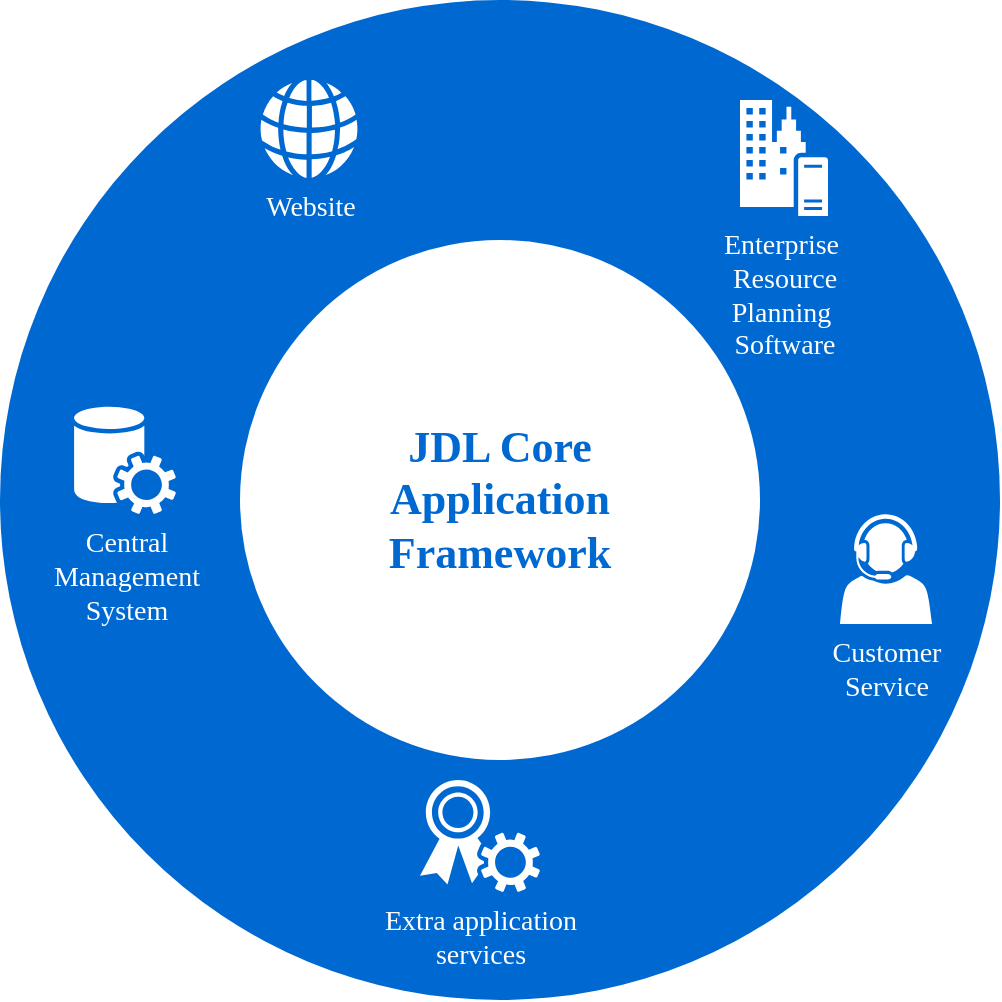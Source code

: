 <mxfile version="13.0.3" type="device" pages="9"><diagram name="Core Framework" id="3e8102d1-ef87-2e61-34e1-82d9a586fe2e"><mxGraphModel dx="1106" dy="830" grid="1" gridSize="10" guides="1" tooltips="1" connect="1" arrows="1" fold="1" page="1" pageScale="1" pageWidth="1100" pageHeight="850" background="#ffffff" math="0" shadow="0"><root><mxCell id="0"/><mxCell id="1" parent="0"/><mxCell id="70666756c84bb93c-1" value="" style="ellipse;whiteSpace=wrap;html=1;rounded=0;shadow=0;comic=0;strokeWidth=1;fontFamily=Verdana;fontSize=14;strokeColor=none;fillColor=#0069D1;" parent="1" vertex="1"><mxGeometry x="280" y="110" width="500" height="500" as="geometry"/></mxCell><mxCell id="70666756c84bb93c-2" value="JDL Core &lt;br&gt;Application&lt;br&gt;Framework" style="ellipse;whiteSpace=wrap;html=1;rounded=0;shadow=0;comic=0;strokeWidth=1;fontFamily=Verdana;fontSize=22;strokeColor=none;fillColor=#ffffff;fontColor=#0069D1;fontStyle=1" parent="1" vertex="1"><mxGeometry x="400" y="230" width="260" height="260" as="geometry"/></mxCell><mxCell id="70666756c84bb93c-6" value="Customer&lt;div&gt;Service&lt;/div&gt;" style="shadow=0;dashed=0;html=1;strokeColor=none;fillColor=#ffffff;labelPosition=center;verticalLabelPosition=bottom;verticalAlign=top;shape=mxgraph.office.users.call_center_agent;rounded=0;comic=0;fontFamily=Verdana;fontSize=14;fontColor=#FFFFFF;" parent="1" vertex="1"><mxGeometry x="700" y="367" width="46" height="55" as="geometry"/></mxCell><mxCell id="70666756c84bb93c-8" value="Central&lt;div&gt;Management&lt;/div&gt;&lt;div&gt;System&lt;/div&gt;" style="shadow=0;dashed=0;html=1;strokeColor=none;fillColor=#ffffff;labelPosition=center;verticalLabelPosition=bottom;verticalAlign=top;shape=mxgraph.office.services.central_management_service;rounded=0;comic=0;fontFamily=Verdana;fontSize=14;fontColor=#FFFFFF;" parent="1" vertex="1"><mxGeometry x="317" y="313" width="51" height="54" as="geometry"/></mxCell><mxCell id="70666756c84bb93c-9" value="Enterprise&amp;nbsp;&lt;br&gt;Resource&lt;br&gt;Planning&amp;nbsp;&lt;br&gt;Software" style="shadow=0;dashed=0;html=1;strokeColor=none;fillColor=#ffffff;labelPosition=center;verticalLabelPosition=bottom;verticalAlign=top;shape=mxgraph.office.servers.on_premises_server;rounded=0;comic=0;fontFamily=Verdana;fontSize=14;fontColor=#FFFFFF;" parent="1" vertex="1"><mxGeometry x="650" y="160" width="44" height="58" as="geometry"/></mxCell><mxCell id="70666756c84bb93c-10" value="Extra application &lt;br&gt;services" style="shadow=0;dashed=0;html=1;strokeColor=none;fillColor=#ffffff;labelPosition=center;verticalLabelPosition=bottom;verticalAlign=top;shape=mxgraph.office.security.token_service;rounded=0;comic=0;fontFamily=Verdana;fontSize=14;fontColor=#FFFFFF;" parent="1" vertex="1"><mxGeometry x="490" y="500" width="60" height="56" as="geometry"/></mxCell><mxCell id="70666756c84bb93c-12" value="Website" style="shadow=0;dashed=0;html=1;strokeColor=none;fillColor=#ffffff;labelPosition=center;verticalLabelPosition=bottom;verticalAlign=top;shape=mxgraph.office.concepts.globe_internet;rounded=0;comic=0;fontFamily=Verdana;fontSize=14;fontColor=#FFFFFF;" parent="1" vertex="1"><mxGeometry x="410" y="150" width="49" height="49" as="geometry"/></mxCell></root></mxGraphModel></diagram><diagram id="QXmUUK856OlJBIuCFA4h" name="Customer Service"><mxGraphModel dx="1106" dy="830" grid="1" gridSize="10" guides="1" tooltips="1" connect="1" arrows="1" fold="1" page="1" pageScale="1" pageWidth="1169" pageHeight="827" math="0" shadow="0"><root><mxCell id="ISzM2BH7DGV_M75i9h16-0"/><mxCell id="ISzM2BH7DGV_M75i9h16-1" parent="ISzM2BH7DGV_M75i9h16-0"/><mxCell id="h3qUGuZpGMM0A9RejYo2-3" style="edgeStyle=orthogonalEdgeStyle;rounded=0;orthogonalLoop=1;jettySize=auto;html=1;fontSize=17;" parent="ISzM2BH7DGV_M75i9h16-1" source="h3qUGuZpGMM0A9RejYo2-0" target="h3qUGuZpGMM0A9RejYo2-1" edge="1"><mxGeometry relative="1" as="geometry"/></mxCell><mxCell id="h3qUGuZpGMM0A9RejYo2-0" value="&lt;font style=&quot;font-size: 24px&quot; face=&quot;Comic Sans MS&quot;&gt;Customer Service&lt;/font&gt;" style="rounded=1;whiteSpace=wrap;html=1;fillColor=#fff2cc;strokeColor=#d6b656;" parent="ISzM2BH7DGV_M75i9h16-1" vertex="1"><mxGeometry x="260" y="140" width="460" height="60" as="geometry"/></mxCell><mxCell id="h3qUGuZpGMM0A9RejYo2-1" value="" style="html=1;verticalLabelPosition=bottom;align=center;labelBackgroundColor=#ffffff;verticalAlign=top;strokeWidth=2;strokeColor=#82b366;shadow=0;dashed=0;shape=mxgraph.ios7.icons.messages;fillColor=#d5e8d4;" parent="ISzM2BH7DGV_M75i9h16-1" vertex="1"><mxGeometry x="370" y="260" width="240" height="200" as="geometry"/></mxCell><mxCell id="h3qUGuZpGMM0A9RejYo2-2" value="tawk.to &lt;span style=&quot;font-weight: normal; font-size: 21px;&quot;&gt;Integration&lt;/span&gt;" style="text;html=1;strokeColor=none;fillColor=none;align=center;verticalAlign=middle;whiteSpace=wrap;rounded=0;fontSize=21;fontFamily=Courier New;fontStyle=1" parent="ISzM2BH7DGV_M75i9h16-1" vertex="1"><mxGeometry x="440" y="320" width="160" height="110" as="geometry"/></mxCell></root></mxGraphModel></diagram><diagram name="ERP Overview" id="CMbodWqX-8mj9HC631Kf"><mxGraphModel dx="2275" dy="830" grid="1" gridSize="10" guides="1" tooltips="1" connect="1" arrows="1" fold="1" page="1" pageScale="1" pageWidth="1169" pageHeight="827" math="0" shadow="0"><root><mxCell id="_u9iTnnLrMfDpWmEuXKl-0"/><mxCell id="_u9iTnnLrMfDpWmEuXKl-1" parent="_u9iTnnLrMfDpWmEuXKl-0"/><mxCell id="1FELryFemgNfBFQuhgdy-0" value="Accounting &amp;amp; Financial Management" style="ellipse;whiteSpace=wrap;html=1;aspect=fixed;fillColor=#eeeeee;fontFamily=Courier New;fontSize=26;strokeColor=#36393d;fontStyle=1" parent="_u9iTnnLrMfDpWmEuXKl-1" vertex="1"><mxGeometry x="-830" y="380" width="220" height="220" as="geometry"/></mxCell><mxCell id="1FELryFemgNfBFQuhgdy-1" value="Human Resources" style="ellipse;whiteSpace=wrap;html=1;aspect=fixed;fillColor=#cce5ff;fontFamily=Courier New;fontSize=26;strokeColor=#36393d;fontStyle=1" parent="_u9iTnnLrMfDpWmEuXKl-1" vertex="1"><mxGeometry x="-140" y="365" width="220" height="220" as="geometry"/></mxCell><mxCell id="1FELryFemgNfBFQuhgdy-2" value="Service Order Management" style="ellipse;whiteSpace=wrap;html=1;aspect=fixed;fillColor=#f8cecc;fontFamily=Courier New;fontSize=26;strokeColor=#b85450;fontStyle=1" parent="_u9iTnnLrMfDpWmEuXKl-1" vertex="1"><mxGeometry x="530" y="350" width="220" height="220" as="geometry"/></mxCell><mxCell id="1FELryFemgNfBFQuhgdy-3" value="Customer Relational Management" style="ellipse;whiteSpace=wrap;html=1;aspect=fixed;fillColor=#ffcc99;fontFamily=Courier New;fontSize=26;fontStyle=1;strokeColor=#36393d;" parent="_u9iTnnLrMfDpWmEuXKl-1" vertex="1"><mxGeometry x="-500" y="370" width="220" height="220" as="geometry"/></mxCell><mxCell id="1FELryFemgNfBFQuhgdy-4" value="WareHousing,&lt;br&gt;Storage and Export" style="ellipse;whiteSpace=wrap;html=1;aspect=fixed;fillColor=#e1d5e7;fontFamily=Courier New;fontSize=26;strokeColor=#9673a6;fontStyle=1" parent="_u9iTnnLrMfDpWmEuXKl-1" vertex="1"><mxGeometry x="860" y="350" width="220" height="220" as="geometry"/></mxCell><mxCell id="1FELryFemgNfBFQuhgdy-5" value="Project Management" style="ellipse;whiteSpace=wrap;html=1;aspect=fixed;fillColor=#cdeb8b;fontFamily=Courier New;fontSize=26;strokeColor=#36393d;fontStyle=1" parent="_u9iTnnLrMfDpWmEuXKl-1" vertex="1"><mxGeometry x="200" y="365" width="220" height="220" as="geometry"/></mxCell><mxCell id="1FELryFemgNfBFQuhgdy-8" value="" style="group" parent="_u9iTnnLrMfDpWmEuXKl-1" vertex="1" connectable="0"><mxGeometry x="-110" y="50" width="530" height="180" as="geometry"/></mxCell><mxCell id="_u9iTnnLrMfDpWmEuXKl-3" value="" style="rounded=1;whiteSpace=wrap;html=1;fillColor=#007FFF;strokeColor=#001DBC;fontColor=#ffffff;" parent="1FELryFemgNfBFQuhgdy-8" vertex="1"><mxGeometry width="530" height="180" as="geometry"/></mxCell><mxCell id="vxBJR4e0n5J8sUUhd7Lx-0" value="ERP" style="shadow=0;dashed=0;html=1;strokeColor=none;fillColor=#ffffff;labelPosition=center;verticalLabelPosition=bottom;verticalAlign=top;shape=mxgraph.office.servers.on_premises_server;rounded=0;comic=0;fontFamily=Verdana;fontSize=39;fontColor=#FFFFFF;" parent="1FELryFemgNfBFQuhgdy-8" vertex="1"><mxGeometry x="220" y="20" width="90" height="78" as="geometry"/></mxCell><mxCell id="1FELryFemgNfBFQuhgdy-13" style="edgeStyle=orthogonalEdgeStyle;rounded=0;orthogonalLoop=1;jettySize=auto;html=1;fontFamily=Courier New;fontSize=26;" parent="_u9iTnnLrMfDpWmEuXKl-1" source="_u9iTnnLrMfDpWmEuXKl-3" target="1FELryFemgNfBFQuhgdy-0" edge="1"><mxGeometry relative="1" as="geometry"/></mxCell><mxCell id="1FELryFemgNfBFQuhgdy-14" style="edgeStyle=orthogonalEdgeStyle;rounded=0;orthogonalLoop=1;jettySize=auto;html=1;exitX=0;exitY=0.75;exitDx=0;exitDy=0;fontFamily=Courier New;fontSize=26;" parent="_u9iTnnLrMfDpWmEuXKl-1" source="_u9iTnnLrMfDpWmEuXKl-3" target="1FELryFemgNfBFQuhgdy-3" edge="1"><mxGeometry relative="1" as="geometry"/></mxCell><mxCell id="1FELryFemgNfBFQuhgdy-15" style="edgeStyle=orthogonalEdgeStyle;rounded=0;orthogonalLoop=1;jettySize=auto;html=1;exitX=0.25;exitY=1;exitDx=0;exitDy=0;fontFamily=Courier New;fontSize=26;" parent="_u9iTnnLrMfDpWmEuXKl-1" source="_u9iTnnLrMfDpWmEuXKl-3" target="1FELryFemgNfBFQuhgdy-1" edge="1"><mxGeometry relative="1" as="geometry"/></mxCell><mxCell id="1FELryFemgNfBFQuhgdy-16" style="edgeStyle=orthogonalEdgeStyle;rounded=0;orthogonalLoop=1;jettySize=auto;html=1;exitX=0.75;exitY=1;exitDx=0;exitDy=0;fontFamily=Courier New;fontSize=26;" parent="_u9iTnnLrMfDpWmEuXKl-1" source="_u9iTnnLrMfDpWmEuXKl-3" target="1FELryFemgNfBFQuhgdy-5" edge="1"><mxGeometry relative="1" as="geometry"/></mxCell><mxCell id="1FELryFemgNfBFQuhgdy-17" style="edgeStyle=orthogonalEdgeStyle;rounded=0;orthogonalLoop=1;jettySize=auto;html=1;exitX=1;exitY=0.75;exitDx=0;exitDy=0;fontFamily=Courier New;fontSize=26;" parent="_u9iTnnLrMfDpWmEuXKl-1" source="_u9iTnnLrMfDpWmEuXKl-3" target="1FELryFemgNfBFQuhgdy-2" edge="1"><mxGeometry relative="1" as="geometry"/></mxCell><mxCell id="1FELryFemgNfBFQuhgdy-18" style="edgeStyle=orthogonalEdgeStyle;rounded=0;orthogonalLoop=1;jettySize=auto;html=1;fontFamily=Courier New;fontSize=26;" parent="_u9iTnnLrMfDpWmEuXKl-1" source="_u9iTnnLrMfDpWmEuXKl-3" target="1FELryFemgNfBFQuhgdy-4" edge="1"><mxGeometry relative="1" as="geometry"/></mxCell></root></mxGraphModel></diagram><diagram id="Awl871oSdKdqJD_tlMZn" name="accounting"><mxGraphModel dx="1106" dy="830" grid="1" gridSize="10" guides="1" tooltips="1" connect="1" arrows="1" fold="1" page="1" pageScale="1" pageWidth="1169" pageHeight="827" math="0" shadow="0"><root><mxCell id="RDALgGhvoA9HIHS4bkRL-0"/><mxCell id="RDALgGhvoA9HIHS4bkRL-1" parent="RDALgGhvoA9HIHS4bkRL-0"/><mxCell id="RDALgGhvoA9HIHS4bkRL-2" value="ACCOUNTING &amp;amp; FINANCIAL MANAGEMENT" style="rounded=1;whiteSpace=wrap;html=1;fillColor=#f5f5f5;fontFamily=Courier New;fontSize=26;strokeColor=#666666;fontColor=#333333;fontStyle=1" parent="RDALgGhvoA9HIHS4bkRL-1" vertex="1"><mxGeometry x="200" y="120" width="560" height="70" as="geometry"/></mxCell><mxCell id="RDALgGhvoA9HIHS4bkRL-3" value="&lt;font face=&quot;Lucida Console&quot; style=&quot;font-size: 19px&quot;&gt;1.&amp;nbsp; &amp;nbsp;General Ledger&lt;br style=&quot;font-size: 19px&quot;&gt;2.&amp;nbsp; &amp;nbsp;Payments&lt;br style=&quot;font-size: 19px&quot;&gt;3.&amp;nbsp; &amp;nbsp;Receipts&lt;br style=&quot;font-size: 19px&quot;&gt;4.&amp;nbsp; &amp;nbsp;Accounts Payable&lt;br style=&quot;font-size: 19px&quot;&gt;5.&amp;nbsp; &amp;nbsp;Accounts Receivable&lt;br style=&quot;font-size: 19px&quot;&gt;6.&amp;nbsp; &amp;nbsp;General Journal&lt;br style=&quot;font-size: 19px&quot;&gt;7.&amp;nbsp; &amp;nbsp;Financial Reports&lt;br style=&quot;font-size: 19px&quot;&gt;8.&amp;nbsp; &amp;nbsp;Budget&lt;br style=&quot;font-size: 19px&quot;&gt;9.&amp;nbsp; &amp;nbsp;Fixed Assets&lt;br style=&quot;font-size: 19px&quot;&gt;10. Inventory&lt;br&gt;11. Currency Conversion&lt;br style=&quot;font-size: 19px&quot;&gt;&lt;/font&gt;" style="rounded=1;whiteSpace=wrap;html=1;fontFamily=Courier New;fontSize=19;align=left;spacingLeft=17;" parent="RDALgGhvoA9HIHS4bkRL-1" vertex="1"><mxGeometry x="200" y="200" width="560" height="280" as="geometry"/></mxCell></root></mxGraphModel></diagram><diagram name="CRM" id="HmwxxMCGyrQghPYe8L5J"><mxGraphModel dx="1106" dy="830" grid="1" gridSize="10" guides="1" tooltips="1" connect="1" arrows="1" fold="1" page="1" pageScale="1" pageWidth="1169" pageHeight="827" math="0" shadow="0"><root><mxCell id="8OiqsFKeFZDMICAf07Zl-0"/><mxCell id="8OiqsFKeFZDMICAf07Zl-1" parent="8OiqsFKeFZDMICAf07Zl-0"/><mxCell id="8OiqsFKeFZDMICAf07Zl-2" value="CUSTOMER RELATIONAL MANAGEMENT" style="rounded=1;whiteSpace=wrap;html=1;fillColor=#ffe6cc;fontFamily=Courier New;fontSize=26;strokeColor=#d79b00;fontStyle=1" parent="8OiqsFKeFZDMICAf07Zl-1" vertex="1"><mxGeometry x="200" y="120" width="560" height="70" as="geometry"/></mxCell><mxCell id="8OiqsFKeFZDMICAf07Zl-3" value="&lt;font face=&quot;Lucida Console&quot; style=&quot;font-size: 19px&quot;&gt;1.&amp;nbsp; &amp;nbsp;Contacts&lt;br&gt;2.&amp;nbsp; &amp;nbsp;Campaigns (Targeted Ads)&lt;br&gt;3.&amp;nbsp; &amp;nbsp;Sales forecasting&lt;br style=&quot;font-size: 19px&quot;&gt;&lt;/font&gt;" style="rounded=1;whiteSpace=wrap;html=1;fontFamily=Courier New;fontSize=19;align=left;spacingLeft=17;" parent="8OiqsFKeFZDMICAf07Zl-1" vertex="1"><mxGeometry x="200" y="200" width="560" height="120" as="geometry"/></mxCell></root></mxGraphModel></diagram><diagram name="Human Resources" id="hduqRlvsAr4P8hU2LneD"><mxGraphModel dx="1106" dy="830" grid="1" gridSize="10" guides="1" tooltips="1" connect="1" arrows="1" fold="1" page="1" pageScale="1" pageWidth="1169" pageHeight="827" math="0" shadow="0"><root><mxCell id="9FfsOJHNlOVAnJ8O9xii-0"/><mxCell id="9FfsOJHNlOVAnJ8O9xii-1" parent="9FfsOJHNlOVAnJ8O9xii-0"/><mxCell id="9FfsOJHNlOVAnJ8O9xii-2" value="Human Resources" style="rounded=1;whiteSpace=wrap;html=1;fillColor=#dae8fc;fontFamily=Courier New;fontSize=26;strokeColor=#6c8ebf;fontStyle=1" parent="9FfsOJHNlOVAnJ8O9xii-1" vertex="1"><mxGeometry x="200" y="120" width="560" height="70" as="geometry"/></mxCell><mxCell id="9FfsOJHNlOVAnJ8O9xii-3" value="&lt;font face=&quot;Lucida Console&quot; style=&quot;font-size: 19px&quot;&gt;1.&amp;nbsp; &amp;nbsp;Recruitment&lt;br&gt;2.&amp;nbsp; &amp;nbsp;Training and Career Development&lt;br&gt;3.&amp;nbsp; &amp;nbsp;Payroll&lt;br&gt;4.&amp;nbsp; &amp;nbsp;Employees PTO and bonus allocation&lt;br style=&quot;font-size: 19px&quot;&gt;&lt;/font&gt;" style="rounded=1;whiteSpace=wrap;html=1;fontFamily=Courier New;fontSize=19;align=left;spacingLeft=17;" parent="9FfsOJHNlOVAnJ8O9xii-1" vertex="1"><mxGeometry x="200" y="200" width="560" height="120" as="geometry"/></mxCell></root></mxGraphModel></diagram><diagram name="Project Management" id="Mo1JW1spfldrDa3I5Eks"><mxGraphModel dx="1106" dy="830" grid="1" gridSize="10" guides="1" tooltips="1" connect="1" arrows="1" fold="1" page="1" pageScale="1" pageWidth="1169" pageHeight="827" math="0" shadow="0"><root><mxCell id="KUm5FJGWJVO9Kbc4Y6o--0"/><mxCell id="KUm5FJGWJVO9Kbc4Y6o--1" parent="KUm5FJGWJVO9Kbc4Y6o--0"/><mxCell id="KUm5FJGWJVO9Kbc4Y6o--2" value="Project Management" style="rounded=1;whiteSpace=wrap;html=1;fillColor=#d5e8d4;fontFamily=Courier New;fontSize=26;strokeColor=#82b366;fontStyle=1" parent="KUm5FJGWJVO9Kbc4Y6o--1" vertex="1"><mxGeometry x="200" y="120" width="560" height="70" as="geometry"/></mxCell><mxCell id="KUm5FJGWJVO9Kbc4Y6o--3" value="&lt;font face=&quot;Lucida Console&quot; style=&quot;font-size: 19px&quot;&gt;1.&amp;nbsp; Projects&lt;br&gt;2.&amp;nbsp; Jobs / Tasks&lt;br&gt;3.&amp;nbsp; Timesheet&lt;br style=&quot;font-size: 19px&quot;&gt;&lt;/font&gt;" style="rounded=1;whiteSpace=wrap;html=1;fontFamily=Courier New;fontSize=19;align=left;spacingLeft=17;" parent="KUm5FJGWJVO9Kbc4Y6o--1" vertex="1"><mxGeometry x="200" y="200" width="560" height="120" as="geometry"/></mxCell></root></mxGraphModel></diagram><diagram name="Service Order Management" id="djGarppqkEPTBMtHB0wg"><mxGraphModel dx="1106" dy="830" grid="1" gridSize="10" guides="1" tooltips="1" connect="1" arrows="1" fold="1" page="1" pageScale="1" pageWidth="1169" pageHeight="827" math="0" shadow="0"><root><mxCell id="DXZBd4l0p3QDNhogt8fp-0"/><mxCell id="DXZBd4l0p3QDNhogt8fp-1" parent="DXZBd4l0p3QDNhogt8fp-0"/><mxCell id="DXZBd4l0p3QDNhogt8fp-2" value="Service Order Management" style="rounded=1;whiteSpace=wrap;html=1;fillColor=#f8cecc;fontFamily=Courier New;fontSize=26;strokeColor=#b85450;fontStyle=1" parent="DXZBd4l0p3QDNhogt8fp-1" vertex="1"><mxGeometry x="200" y="120" width="560" height="70" as="geometry"/></mxCell><mxCell id="DXZBd4l0p3QDNhogt8fp-3" value="&lt;font face=&quot;Lucida Console&quot; style=&quot;font-size: 19px&quot;&gt;1.&amp;nbsp; Service Item Management&lt;br&gt;2.&amp;nbsp; Service Orders&lt;br&gt;3.&amp;nbsp; Service Price Management&lt;br style=&quot;font-size: 19px&quot;&gt;&lt;/font&gt;" style="rounded=1;whiteSpace=wrap;html=1;fontFamily=Courier New;fontSize=19;align=left;spacingLeft=17;" parent="DXZBd4l0p3QDNhogt8fp-1" vertex="1"><mxGeometry x="200" y="200" width="560" height="120" as="geometry"/></mxCell></root></mxGraphModel></diagram><diagram name="Warehousing and Storage" id="fKdjw_h5_wnWuc5Aoxev"><mxGraphModel dx="1106" dy="830" grid="1" gridSize="10" guides="1" tooltips="1" connect="1" arrows="1" fold="1" page="1" pageScale="1" pageWidth="1169" pageHeight="827" math="0" shadow="0"><root><mxCell id="SSBQT7eq49_0A90feoP7-0"/><mxCell id="SSBQT7eq49_0A90feoP7-1" parent="SSBQT7eq49_0A90feoP7-0"/><mxCell id="SSBQT7eq49_0A90feoP7-2" value="WareHousing, Storage and Export" style="rounded=1;whiteSpace=wrap;html=1;fillColor=#e1d5e7;fontFamily=Courier New;fontSize=26;strokeColor=#9673a6;fontStyle=1" parent="SSBQT7eq49_0A90feoP7-1" vertex="1"><mxGeometry x="200" y="120" width="560" height="70" as="geometry"/></mxCell><mxCell id="SSBQT7eq49_0A90feoP7-3" value="&lt;font face=&quot;Lucida Console&quot; style=&quot;font-size: 19px&quot;&gt;1.&amp;nbsp; Customers (Shipping Companies)&lt;br&gt;2.&amp;nbsp; Storage Facilities&lt;br&gt;3.&amp;nbsp; Warehouses; Sizes and Prices&lt;br&gt;4.&amp;nbsp; Exports; Freight forwarding activities, schedules of vessel movement.&lt;br style=&quot;font-size: 19px&quot;&gt;&lt;/font&gt;" style="rounded=1;whiteSpace=wrap;html=1;fontFamily=Courier New;fontSize=19;align=left;spacingLeft=17;" parent="SSBQT7eq49_0A90feoP7-1" vertex="1"><mxGeometry x="200" y="200" width="560" height="120" as="geometry"/></mxCell></root></mxGraphModel></diagram></mxfile>